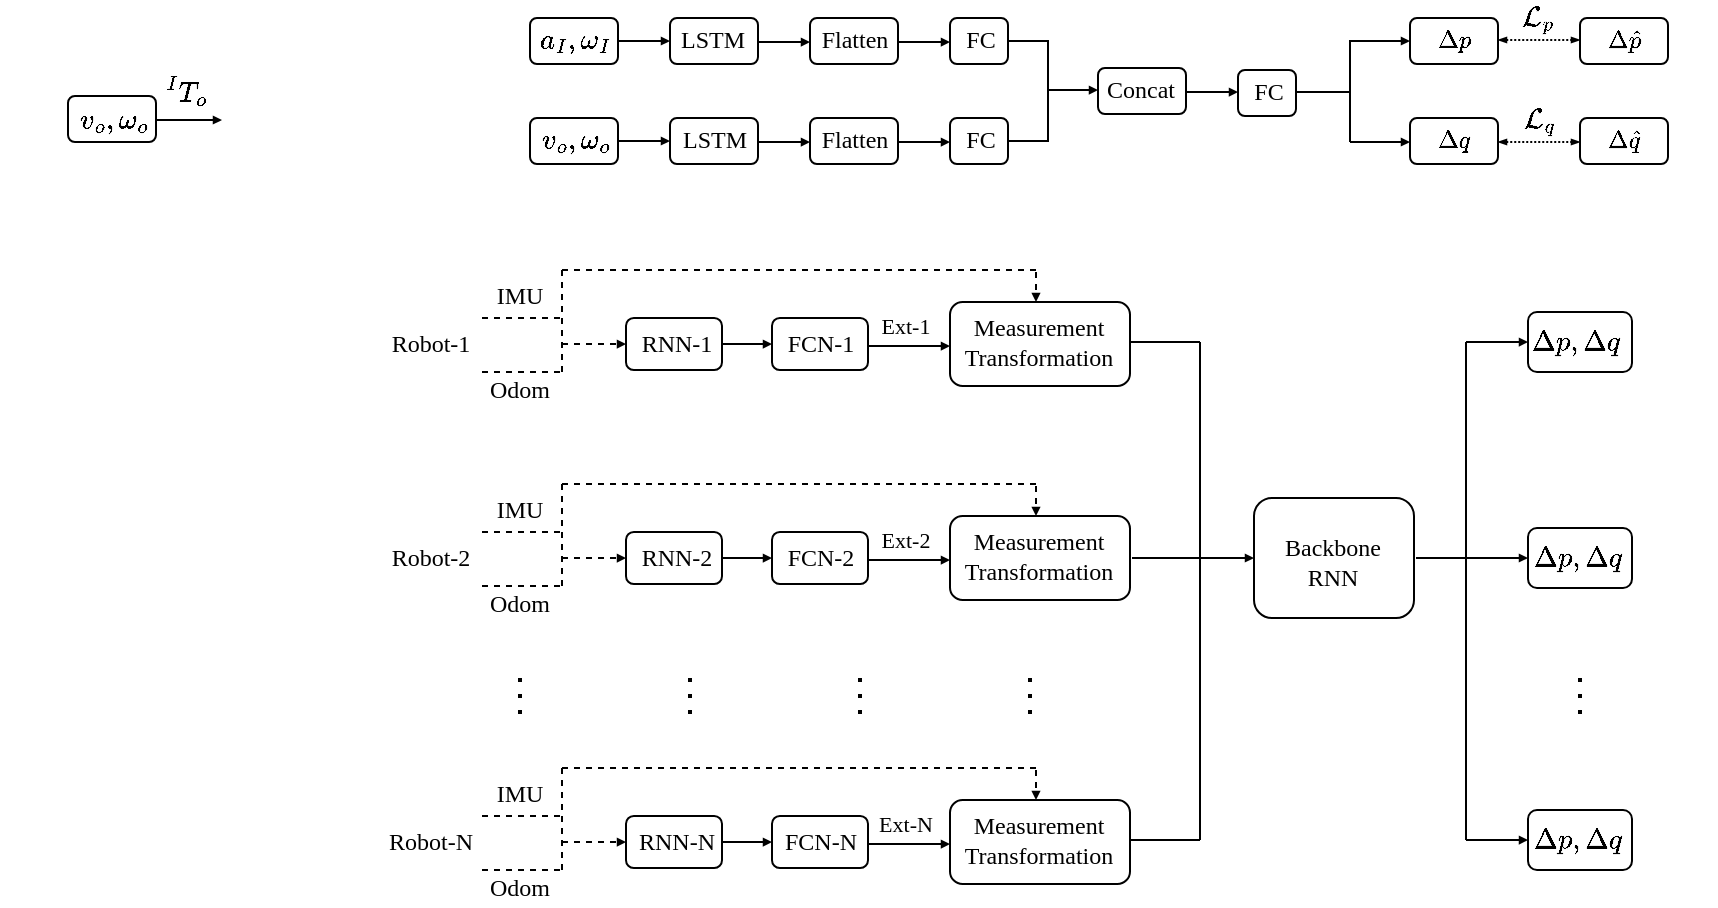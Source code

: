 <mxfile version="13.8.8" type="github">
  <diagram id="6-0Tq95llphK05oc3wfa" name="Page-1">
    <mxGraphModel dx="1626" dy="335" grid="0" gridSize="10" guides="0" tooltips="1" connect="1" arrows="1" fold="1" page="1" pageScale="1" pageWidth="827" pageHeight="1169" math="1" shadow="0">
      <root>
        <mxCell id="0" />
        <mxCell id="1" parent="0" />
        <mxCell id="8qQe7ymEaIGerjZVOJ6V-5" value="&lt;div style=&quot;text-align: left&quot;&gt;&lt;br&gt;&lt;/div&gt;" style="rounded=1;whiteSpace=wrap;html=1;strokeWidth=1;" parent="1" vertex="1">
          <mxGeometry x="110" y="148" width="44" height="23" as="geometry" />
        </mxCell>
        <mxCell id="8qQe7ymEaIGerjZVOJ6V-17" value="$$v_o,\omega_o$$" style="text;html=1;align=center;verticalAlign=middle;resizable=0;points=[];autosize=1;" parent="1" vertex="1">
          <mxGeometry x="76" y="150" width="113" height="18" as="geometry" />
        </mxCell>
        <mxCell id="8qQe7ymEaIGerjZVOJ6V-24" value="&lt;div style=&quot;text-align: left&quot;&gt;&lt;br&gt;&lt;/div&gt;" style="rounded=1;whiteSpace=wrap;html=1;strokeWidth=1;" parent="1" vertex="1">
          <mxGeometry x="110" y="98" width="44" height="23" as="geometry" />
        </mxCell>
        <mxCell id="8qQe7ymEaIGerjZVOJ6V-1" value="&lt;div style=&quot;text-align: left&quot;&gt;&lt;br&gt;&lt;/div&gt;" style="rounded=1;whiteSpace=wrap;html=1;strokeWidth=1;" parent="1" vertex="1">
          <mxGeometry x="-121" y="137" width="44" height="23" as="geometry" />
        </mxCell>
        <mxCell id="8qQe7ymEaIGerjZVOJ6V-9" style="edgeStyle=orthogonalEdgeStyle;orthogonalLoop=1;jettySize=auto;html=1;exitX=1;exitY=0.5;exitDx=0;exitDy=0;rounded=0;endArrow=block;endFill=1;strokeWidth=1;jumpSize=6;endSize=2;" parent="1" edge="1">
          <mxGeometry relative="1" as="geometry">
            <mxPoint x="154" y="159.5" as="sourcePoint" />
            <mxPoint x="180" y="159.52" as="targetPoint" />
            <Array as="points">
              <mxPoint x="174" y="160" />
              <mxPoint x="174" y="160" />
            </Array>
          </mxGeometry>
        </mxCell>
        <mxCell id="8qQe7ymEaIGerjZVOJ6V-6" value="&lt;div style=&quot;text-align: left&quot;&gt;&lt;br&gt;&lt;/div&gt;" style="rounded=1;whiteSpace=wrap;html=1;strokeWidth=1;" parent="1" vertex="1">
          <mxGeometry x="180" y="148" width="44" height="23" as="geometry" />
        </mxCell>
        <mxCell id="8qQe7ymEaIGerjZVOJ6V-7" value="&lt;div style=&quot;text-align: left&quot;&gt;&lt;br&gt;&lt;/div&gt;" style="rounded=1;whiteSpace=wrap;html=1;strokeWidth=1;" parent="1" vertex="1">
          <mxGeometry x="250" y="148" width="44" height="23" as="geometry" />
        </mxCell>
        <mxCell id="8qQe7ymEaIGerjZVOJ6V-8" value="&lt;div style=&quot;text-align: left&quot;&gt;&lt;br&gt;&lt;/div&gt;" style="rounded=1;whiteSpace=wrap;html=1;strokeWidth=1;" parent="1" vertex="1">
          <mxGeometry x="320" y="148" width="29" height="23" as="geometry" />
        </mxCell>
        <mxCell id="8qQe7ymEaIGerjZVOJ6V-13" style="edgeStyle=orthogonalEdgeStyle;orthogonalLoop=1;jettySize=auto;html=1;exitX=1;exitY=0.5;exitDx=0;exitDy=0;rounded=0;endArrow=block;endFill=1;strokeWidth=1;jumpSize=6;endSize=2;" parent="1" edge="1">
          <mxGeometry relative="1" as="geometry">
            <mxPoint x="224" y="160" as="sourcePoint" />
            <mxPoint x="250" y="160.024" as="targetPoint" />
            <Array as="points">
              <mxPoint x="244" y="160.5" />
              <mxPoint x="244" y="160.5" />
            </Array>
          </mxGeometry>
        </mxCell>
        <mxCell id="8qQe7ymEaIGerjZVOJ6V-14" style="edgeStyle=orthogonalEdgeStyle;orthogonalLoop=1;jettySize=auto;html=1;exitX=1;exitY=0.5;exitDx=0;exitDy=0;rounded=0;endArrow=block;endFill=1;strokeWidth=1;jumpSize=6;endSize=2;" parent="1" edge="1">
          <mxGeometry relative="1" as="geometry">
            <mxPoint x="294" y="160" as="sourcePoint" />
            <mxPoint x="320" y="160.024" as="targetPoint" />
            <Array as="points">
              <mxPoint x="314" y="160.5" />
              <mxPoint x="314" y="160.5" />
            </Array>
          </mxGeometry>
        </mxCell>
        <mxCell id="8qQe7ymEaIGerjZVOJ6V-15" value="$$a_I, \omega_I$$" style="text;html=1;align=center;verticalAlign=middle;resizable=0;points=[];autosize=1;" parent="1" vertex="1">
          <mxGeometry x="77" y="100" width="110" height="18" as="geometry" />
        </mxCell>
        <mxCell id="8qQe7ymEaIGerjZVOJ6V-20" value="&lt;font face=&quot;Times New Roman&quot;&gt;LSTM&lt;/font&gt;" style="text;html=1;align=center;verticalAlign=middle;resizable=0;points=[];autosize=1;" parent="1" vertex="1">
          <mxGeometry x="181" y="150" width="42" height="18" as="geometry" />
        </mxCell>
        <mxCell id="8qQe7ymEaIGerjZVOJ6V-21" value="&lt;font face=&quot;Times New Roman&quot;&gt;Flatten&lt;/font&gt;" style="text;html=1;align=center;verticalAlign=middle;resizable=0;points=[];autosize=1;" parent="1" vertex="1">
          <mxGeometry x="250" y="150" width="43" height="18" as="geometry" />
        </mxCell>
        <mxCell id="8qQe7ymEaIGerjZVOJ6V-22" value="&lt;font face=&quot;Times New Roman&quot;&gt;FC&lt;/font&gt;" style="text;html=1;align=center;verticalAlign=middle;resizable=0;points=[];autosize=1;" parent="1" vertex="1">
          <mxGeometry x="322" y="150" width="25" height="18" as="geometry" />
        </mxCell>
        <mxCell id="8qQe7ymEaIGerjZVOJ6V-23" style="edgeStyle=orthogonalEdgeStyle;orthogonalLoop=1;jettySize=auto;html=1;exitX=1;exitY=0.5;exitDx=0;exitDy=0;rounded=0;endArrow=block;endFill=1;strokeWidth=1;jumpSize=6;endSize=2;" parent="1" edge="1">
          <mxGeometry relative="1" as="geometry">
            <mxPoint x="154" y="109.5" as="sourcePoint" />
            <mxPoint x="180" y="109.52" as="targetPoint" />
            <Array as="points">
              <mxPoint x="174" y="110" />
              <mxPoint x="174" y="110" />
            </Array>
          </mxGeometry>
        </mxCell>
        <mxCell id="8qQe7ymEaIGerjZVOJ6V-25" value="&lt;div style=&quot;text-align: left&quot;&gt;&lt;br&gt;&lt;/div&gt;" style="rounded=1;whiteSpace=wrap;html=1;strokeWidth=1;" parent="1" vertex="1">
          <mxGeometry x="180" y="98" width="44" height="23" as="geometry" />
        </mxCell>
        <mxCell id="8qQe7ymEaIGerjZVOJ6V-26" value="&lt;div style=&quot;text-align: left&quot;&gt;&lt;br&gt;&lt;/div&gt;" style="rounded=1;whiteSpace=wrap;html=1;strokeWidth=1;" parent="1" vertex="1">
          <mxGeometry x="250" y="98" width="44" height="23" as="geometry" />
        </mxCell>
        <mxCell id="8qQe7ymEaIGerjZVOJ6V-41" style="edgeStyle=orthogonalEdgeStyle;rounded=0;jumpSize=6;orthogonalLoop=1;jettySize=auto;html=1;exitX=1;exitY=0.5;exitDx=0;exitDy=0;entryX=1;entryY=0.5;entryDx=0;entryDy=0;endArrow=none;endFill=0;strokeWidth=1;" parent="1" source="8qQe7ymEaIGerjZVOJ6V-27" target="8qQe7ymEaIGerjZVOJ6V-8" edge="1">
          <mxGeometry relative="1" as="geometry" />
        </mxCell>
        <mxCell id="8qQe7ymEaIGerjZVOJ6V-27" value="&lt;div style=&quot;text-align: left&quot;&gt;&lt;br&gt;&lt;/div&gt;" style="rounded=1;whiteSpace=wrap;html=1;strokeWidth=1;" parent="1" vertex="1">
          <mxGeometry x="320" y="98" width="29" height="23" as="geometry" />
        </mxCell>
        <mxCell id="8qQe7ymEaIGerjZVOJ6V-28" style="edgeStyle=orthogonalEdgeStyle;orthogonalLoop=1;jettySize=auto;html=1;exitX=1;exitY=0.5;exitDx=0;exitDy=0;rounded=0;endArrow=block;endFill=1;strokeWidth=1;jumpSize=6;endSize=2;" parent="1" edge="1">
          <mxGeometry relative="1" as="geometry">
            <mxPoint x="224" y="110" as="sourcePoint" />
            <mxPoint x="250" y="110.024" as="targetPoint" />
            <Array as="points">
              <mxPoint x="244" y="110.5" />
              <mxPoint x="244" y="110.5" />
            </Array>
          </mxGeometry>
        </mxCell>
        <mxCell id="8qQe7ymEaIGerjZVOJ6V-29" style="edgeStyle=orthogonalEdgeStyle;orthogonalLoop=1;jettySize=auto;html=1;exitX=1;exitY=0.5;exitDx=0;exitDy=0;rounded=0;endArrow=block;endFill=1;strokeWidth=1;jumpSize=6;endSize=2;" parent="1" edge="1">
          <mxGeometry relative="1" as="geometry">
            <mxPoint x="294" y="110" as="sourcePoint" />
            <mxPoint x="320" y="110.024" as="targetPoint" />
            <Array as="points">
              <mxPoint x="314" y="110.5" />
              <mxPoint x="314" y="110.5" />
            </Array>
          </mxGeometry>
        </mxCell>
        <mxCell id="8qQe7ymEaIGerjZVOJ6V-30" value="&lt;font style=&quot;font-size: 12px&quot; face=&quot;Times New Roman&quot;&gt;LSTM&lt;/font&gt;" style="text;html=1;align=center;verticalAlign=middle;resizable=0;points=[];autosize=1;" parent="1" vertex="1">
          <mxGeometry x="180" y="100" width="42" height="18" as="geometry" />
        </mxCell>
        <mxCell id="8qQe7ymEaIGerjZVOJ6V-31" value="&lt;font face=&quot;Times New Roman&quot;&gt;Flatten&lt;/font&gt;" style="text;html=1;align=center;verticalAlign=middle;resizable=0;points=[];autosize=1;" parent="1" vertex="1">
          <mxGeometry x="250" y="100" width="43" height="18" as="geometry" />
        </mxCell>
        <mxCell id="8qQe7ymEaIGerjZVOJ6V-32" value="&lt;font face=&quot;Times New Roman&quot;&gt;FC&lt;/font&gt;" style="text;html=1;align=center;verticalAlign=middle;resizable=0;points=[];autosize=1;" parent="1" vertex="1">
          <mxGeometry x="322" y="100" width="25" height="18" as="geometry" />
        </mxCell>
        <mxCell id="8qQe7ymEaIGerjZVOJ6V-33" value="$$v_o,\omega_o$$" style="text;html=1;align=center;verticalAlign=middle;resizable=0;points=[];autosize=1;" parent="1" vertex="1">
          <mxGeometry x="-155" y="140" width="113" height="18" as="geometry" />
        </mxCell>
        <mxCell id="8qQe7ymEaIGerjZVOJ6V-34" value="$$^IT_o$$" style="text;html=1;align=center;verticalAlign=middle;resizable=0;points=[];autosize=1;" parent="1" vertex="1">
          <mxGeometry x="-95" y="126" width="66" height="18" as="geometry" />
        </mxCell>
        <mxCell id="8qQe7ymEaIGerjZVOJ6V-35" style="edgeStyle=orthogonalEdgeStyle;orthogonalLoop=1;jettySize=auto;html=1;rounded=0;endArrow=block;endFill=1;strokeWidth=1;jumpSize=6;endSize=2;" parent="1" edge="1">
          <mxGeometry relative="1" as="geometry">
            <mxPoint x="-77" y="149" as="sourcePoint" />
            <mxPoint x="-44" y="149.02" as="targetPoint" />
            <Array as="points">
              <mxPoint x="-50" y="149.5" />
              <mxPoint x="-50" y="149.5" />
            </Array>
          </mxGeometry>
        </mxCell>
        <mxCell id="8qQe7ymEaIGerjZVOJ6V-42" style="edgeStyle=orthogonalEdgeStyle;orthogonalLoop=1;jettySize=auto;html=1;exitX=1;exitY=0.5;exitDx=0;exitDy=0;rounded=0;endArrow=block;endFill=1;strokeWidth=1;jumpSize=6;endSize=2;" parent="1" edge="1">
          <mxGeometry relative="1" as="geometry">
            <mxPoint x="369" y="134" as="sourcePoint" />
            <mxPoint x="394" y="134.024" as="targetPoint" />
            <Array as="points">
              <mxPoint x="388" y="134.5" />
              <mxPoint x="388" y="134.5" />
            </Array>
          </mxGeometry>
        </mxCell>
        <mxCell id="8qQe7ymEaIGerjZVOJ6V-44" value="&lt;div style=&quot;text-align: left&quot;&gt;&lt;br&gt;&lt;/div&gt;" style="rounded=1;whiteSpace=wrap;html=1;strokeWidth=1;" parent="1" vertex="1">
          <mxGeometry x="394" y="123" width="44" height="23" as="geometry" />
        </mxCell>
        <mxCell id="8qQe7ymEaIGerjZVOJ6V-45" value="&lt;font face=&quot;Times New Roman&quot;&gt;Concat&lt;/font&gt;" style="text;html=1;align=center;verticalAlign=middle;resizable=0;points=[];autosize=1;" parent="1" vertex="1">
          <mxGeometry x="393" y="125" width="44" height="18" as="geometry" />
        </mxCell>
        <mxCell id="8qQe7ymEaIGerjZVOJ6V-46" value="&lt;div style=&quot;text-align: left&quot;&gt;&lt;br&gt;&lt;/div&gt;" style="rounded=1;whiteSpace=wrap;html=1;strokeWidth=1;" parent="1" vertex="1">
          <mxGeometry x="464" y="124" width="29" height="23" as="geometry" />
        </mxCell>
        <mxCell id="8qQe7ymEaIGerjZVOJ6V-47" style="edgeStyle=orthogonalEdgeStyle;orthogonalLoop=1;jettySize=auto;html=1;exitX=1;exitY=0.5;exitDx=0;exitDy=0;rounded=0;endArrow=block;endFill=1;strokeWidth=1;jumpSize=6;endSize=2;" parent="1" edge="1">
          <mxGeometry relative="1" as="geometry">
            <mxPoint x="438.0" y="135.0" as="sourcePoint" />
            <mxPoint x="464" y="135.024" as="targetPoint" />
            <Array as="points">
              <mxPoint x="458" y="135.5" />
              <mxPoint x="458" y="135.5" />
            </Array>
          </mxGeometry>
        </mxCell>
        <mxCell id="8qQe7ymEaIGerjZVOJ6V-67" style="edgeStyle=orthogonalEdgeStyle;rounded=0;jumpSize=6;orthogonalLoop=1;jettySize=auto;html=1;entryX=0;entryY=0.5;entryDx=0;entryDy=0;startArrow=none;startFill=0;startSize=6;sourcePerimeterSpacing=2;endArrow=block;endFill=1;endSize=2;targetPerimeterSpacing=0;strokeWidth=1;" parent="1" source="8qQe7ymEaIGerjZVOJ6V-48" target="8qQe7ymEaIGerjZVOJ6V-49" edge="1">
          <mxGeometry relative="1" as="geometry">
            <Array as="points">
              <mxPoint x="520" y="135" />
              <mxPoint x="520" y="110" />
            </Array>
          </mxGeometry>
        </mxCell>
        <mxCell id="8qQe7ymEaIGerjZVOJ6V-48" value="&lt;font face=&quot;Times New Roman&quot;&gt;FC&lt;/font&gt;" style="text;html=1;align=center;verticalAlign=middle;resizable=0;points=[];autosize=1;" parent="1" vertex="1">
          <mxGeometry x="466" y="126" width="25" height="18" as="geometry" />
        </mxCell>
        <mxCell id="8qQe7ymEaIGerjZVOJ6V-49" value="&lt;div style=&quot;text-align: left&quot;&gt;&lt;br&gt;&lt;/div&gt;" style="rounded=1;whiteSpace=wrap;html=1;strokeWidth=1;" parent="1" vertex="1">
          <mxGeometry x="550" y="98" width="44" height="23" as="geometry" />
        </mxCell>
        <mxCell id="8qQe7ymEaIGerjZVOJ6V-50" value="&lt;font face=&quot;Times New Roman&quot;&gt;$$\Delta p$$&lt;/font&gt;" style="text;html=1;align=center;verticalAlign=middle;resizable=0;points=[];autosize=1;" parent="1" vertex="1">
          <mxGeometry x="536" y="100" width="72" height="18" as="geometry" />
        </mxCell>
        <mxCell id="8qQe7ymEaIGerjZVOJ6V-51" value="&lt;div style=&quot;text-align: left&quot;&gt;&lt;br&gt;&lt;/div&gt;" style="rounded=1;whiteSpace=wrap;html=1;strokeWidth=1;" parent="1" vertex="1">
          <mxGeometry x="550" y="148" width="44" height="23" as="geometry" />
        </mxCell>
        <mxCell id="8qQe7ymEaIGerjZVOJ6V-52" value="&lt;font face=&quot;Times New Roman&quot;&gt;$$\Delta q$$&lt;/font&gt;" style="text;html=1;align=center;verticalAlign=middle;resizable=0;points=[];autosize=1;" parent="1" vertex="1">
          <mxGeometry x="536" y="150" width="72" height="18" as="geometry" />
        </mxCell>
        <mxCell id="8qQe7ymEaIGerjZVOJ6V-53" value="&lt;div style=&quot;text-align: left&quot;&gt;&lt;br&gt;&lt;/div&gt;" style="rounded=1;whiteSpace=wrap;html=1;strokeWidth=1;" parent="1" vertex="1">
          <mxGeometry x="635" y="98" width="44" height="23" as="geometry" />
        </mxCell>
        <mxCell id="8qQe7ymEaIGerjZVOJ6V-54" value="&lt;font face=&quot;Times New Roman&quot;&gt;$$\Delta \hat p$$&lt;/font&gt;" style="text;html=1;align=center;verticalAlign=middle;resizable=0;points=[];autosize=1;" parent="1" vertex="1">
          <mxGeometry x="610" y="100" width="93" height="18" as="geometry" />
        </mxCell>
        <mxCell id="8qQe7ymEaIGerjZVOJ6V-55" value="&lt;div style=&quot;text-align: left&quot;&gt;&lt;br&gt;&lt;/div&gt;" style="rounded=1;whiteSpace=wrap;html=1;strokeWidth=1;" parent="1" vertex="1">
          <mxGeometry x="635" y="148" width="44" height="23" as="geometry" />
        </mxCell>
        <mxCell id="8qQe7ymEaIGerjZVOJ6V-56" value="&lt;font face=&quot;Times New Roman&quot;&gt;$$\Delta \hat q$$&lt;/font&gt;" style="text;html=1;align=center;verticalAlign=middle;resizable=0;points=[];autosize=1;" parent="1" vertex="1">
          <mxGeometry x="610" y="150" width="93" height="18" as="geometry" />
        </mxCell>
        <mxCell id="8qQe7ymEaIGerjZVOJ6V-61" value="" style="endArrow=blockThin;html=1;dashed=1;strokeWidth=1;endFill=1;endSize=2;dashPattern=1 1;startArrow=blockThin;startFill=1;targetPerimeterSpacing=2;sourcePerimeterSpacing=6;startSize=2;" parent="1" edge="1">
          <mxGeometry width="50" height="50" relative="1" as="geometry">
            <mxPoint x="594" y="109" as="sourcePoint" />
            <mxPoint x="635" y="109" as="targetPoint" />
          </mxGeometry>
        </mxCell>
        <mxCell id="8qQe7ymEaIGerjZVOJ6V-63" value="" style="endArrow=blockThin;html=1;dashed=1;strokeWidth=1;endFill=1;endSize=2;dashPattern=1 1;startArrow=blockThin;startFill=1;targetPerimeterSpacing=2;sourcePerimeterSpacing=6;startSize=2;" parent="1" edge="1">
          <mxGeometry width="50" height="50" relative="1" as="geometry">
            <mxPoint x="594" y="160" as="sourcePoint" />
            <mxPoint x="635.0" y="160" as="targetPoint" />
          </mxGeometry>
        </mxCell>
        <mxCell id="8qQe7ymEaIGerjZVOJ6V-64" value="$$\mathcal{L}_{p}$$" style="text;html=1;align=center;verticalAlign=middle;resizable=0;points=[];autosize=1;" parent="1" vertex="1">
          <mxGeometry x="555" y="89" width="118" height="18" as="geometry" />
        </mxCell>
        <mxCell id="8qQe7ymEaIGerjZVOJ6V-65" value="$$\mathcal{L}_{q}$$" style="text;html=1;align=center;verticalAlign=middle;resizable=0;points=[];autosize=1;" parent="1" vertex="1">
          <mxGeometry x="555" y="140" width="118" height="18" as="geometry" />
        </mxCell>
        <mxCell id="8qQe7ymEaIGerjZVOJ6V-74" value="" style="endArrow=none;html=1;strokeWidth=1;endFill=0;startArrow=block;startFill=1;startSize=2;" parent="1" edge="1">
          <mxGeometry width="50" height="50" relative="1" as="geometry">
            <mxPoint x="550" y="160" as="sourcePoint" />
            <mxPoint x="520" y="160" as="targetPoint" />
          </mxGeometry>
        </mxCell>
        <mxCell id="8qQe7ymEaIGerjZVOJ6V-75" value="" style="endArrow=none;html=1;strokeWidth=1;" parent="1" edge="1">
          <mxGeometry width="50" height="50" relative="1" as="geometry">
            <mxPoint x="520" y="160" as="sourcePoint" />
            <mxPoint x="520" y="135" as="targetPoint" />
          </mxGeometry>
        </mxCell>
        <mxCell id="8qQe7ymEaIGerjZVOJ6V-88" value="&lt;div style=&quot;text-align: left&quot;&gt;&lt;br&gt;&lt;/div&gt;" style="rounded=1;whiteSpace=wrap;html=1;strokeWidth=1;" parent="1" vertex="1">
          <mxGeometry x="158" y="248" width="48" height="26" as="geometry" />
        </mxCell>
        <mxCell id="8qQe7ymEaIGerjZVOJ6V-89" value="&lt;div style=&quot;text-align: left&quot;&gt;&lt;br&gt;&lt;/div&gt;" style="rounded=1;whiteSpace=wrap;html=1;strokeWidth=1;" parent="1" vertex="1">
          <mxGeometry x="231" y="248" width="48" height="26" as="geometry" />
        </mxCell>
        <mxCell id="8qQe7ymEaIGerjZVOJ6V-92" value="&lt;font&gt;RNN-1&lt;/font&gt;" style="text;html=1;align=center;verticalAlign=middle;resizable=0;points=[];autosize=1;fontFamily=Times New Roman;" parent="1" vertex="1">
          <mxGeometry x="160" y="252" width="45" height="18" as="geometry" />
        </mxCell>
        <mxCell id="8qQe7ymEaIGerjZVOJ6V-93" value="&lt;font face=&quot;Times New Roman&quot;&gt;FCN-1&lt;/font&gt;" style="text;html=1;align=center;verticalAlign=middle;resizable=0;points=[];autosize=1;" parent="1" vertex="1">
          <mxGeometry x="233" y="252" width="43" height="18" as="geometry" />
        </mxCell>
        <mxCell id="8qQe7ymEaIGerjZVOJ6V-94" value="&lt;div style=&quot;text-align: left&quot;&gt;&lt;br&gt;&lt;/div&gt;" style="rounded=1;whiteSpace=wrap;html=1;strokeWidth=1;" parent="1" vertex="1">
          <mxGeometry x="320" y="240" width="90" height="42" as="geometry" />
        </mxCell>
        <mxCell id="8qQe7ymEaIGerjZVOJ6V-95" value="&lt;font face=&quot;Times New Roman&quot;&gt;Measurement&lt;br&gt;Transformation&lt;br&gt;&lt;/font&gt;" style="text;html=1;align=center;verticalAlign=middle;resizable=0;points=[];autosize=1;" parent="1" vertex="1">
          <mxGeometry x="322" y="244" width="84" height="32" as="geometry" />
        </mxCell>
        <mxCell id="8qQe7ymEaIGerjZVOJ6V-102" style="edgeStyle=orthogonalEdgeStyle;orthogonalLoop=1;jettySize=auto;html=1;exitX=1;exitY=0.5;exitDx=0;exitDy=0;rounded=0;endArrow=block;endFill=1;strokeWidth=1;jumpSize=6;endSize=2;" parent="1" edge="1">
          <mxGeometry relative="1" as="geometry">
            <mxPoint x="279" y="262" as="sourcePoint" />
            <mxPoint x="320" y="262.024" as="targetPoint" />
            <Array as="points">
              <mxPoint x="299" y="262.5" />
              <mxPoint x="299" y="262.5" />
            </Array>
          </mxGeometry>
        </mxCell>
        <mxCell id="8qQe7ymEaIGerjZVOJ6V-103" style="edgeStyle=orthogonalEdgeStyle;orthogonalLoop=1;jettySize=auto;html=1;exitX=1;exitY=0.5;exitDx=0;exitDy=0;rounded=0;endArrow=block;endFill=1;strokeWidth=1;jumpSize=6;endSize=2;" parent="1" edge="1">
          <mxGeometry relative="1" as="geometry">
            <mxPoint x="206.0" y="261" as="sourcePoint" />
            <mxPoint x="231" y="261.02" as="targetPoint" />
            <Array as="points">
              <mxPoint x="226" y="261.5" />
              <mxPoint x="226" y="261.5" />
            </Array>
          </mxGeometry>
        </mxCell>
        <mxCell id="8qQe7ymEaIGerjZVOJ6V-105" value="Ext-1" style="text;html=1;strokeColor=none;fillColor=none;align=center;verticalAlign=middle;whiteSpace=wrap;rounded=0;fontFamily=Times New Roman;fontSize=11;" parent="1" vertex="1">
          <mxGeometry x="278" y="242" width="40" height="20" as="geometry" />
        </mxCell>
        <mxCell id="8qQe7ymEaIGerjZVOJ6V-124" value="" style="endArrow=none;dashed=1;html=1;strokeWidth=1;fontFamily=Times New Roman;fontSize=11;" parent="1" edge="1">
          <mxGeometry width="50" height="50" relative="1" as="geometry">
            <mxPoint x="86" y="248" as="sourcePoint" />
            <mxPoint x="128" y="248" as="targetPoint" />
          </mxGeometry>
        </mxCell>
        <mxCell id="8qQe7ymEaIGerjZVOJ6V-125" value="" style="endArrow=none;dashed=1;html=1;strokeWidth=1;fontFamily=Times New Roman;fontSize=11;" parent="1" edge="1">
          <mxGeometry width="50" height="50" relative="1" as="geometry">
            <mxPoint x="86" y="275" as="sourcePoint" />
            <mxPoint x="128" y="275" as="targetPoint" />
          </mxGeometry>
        </mxCell>
        <mxCell id="8qQe7ymEaIGerjZVOJ6V-126" value="" style="endArrow=none;dashed=1;html=1;strokeColor=#000000;strokeWidth=1;fontFamily=Times New Roman;fontSize=11;" parent="1" edge="1">
          <mxGeometry width="50" height="50" relative="1" as="geometry">
            <mxPoint x="126" y="275" as="sourcePoint" />
            <mxPoint x="126" y="224" as="targetPoint" />
          </mxGeometry>
        </mxCell>
        <mxCell id="8qQe7ymEaIGerjZVOJ6V-127" style="edgeStyle=orthogonalEdgeStyle;orthogonalLoop=1;jettySize=auto;html=1;rounded=0;endArrow=block;endFill=1;strokeWidth=1;jumpSize=6;endSize=2;dashed=1;" parent="1" edge="1">
          <mxGeometry relative="1" as="geometry">
            <mxPoint x="126" y="261" as="sourcePoint" />
            <mxPoint x="158" y="261.02" as="targetPoint" />
            <Array as="points">
              <mxPoint x="149" y="261.5" />
              <mxPoint x="149" y="261.5" />
            </Array>
          </mxGeometry>
        </mxCell>
        <mxCell id="8qQe7ymEaIGerjZVOJ6V-131" value="" style="endArrow=none;dashed=1;html=1;strokeWidth=1;fontFamily=Times New Roman;fontSize=11;" parent="1" edge="1">
          <mxGeometry width="50" height="50" relative="1" as="geometry">
            <mxPoint x="126" y="224" as="sourcePoint" />
            <mxPoint x="363" y="224" as="targetPoint" />
          </mxGeometry>
        </mxCell>
        <mxCell id="8qQe7ymEaIGerjZVOJ6V-133" value="" style="endArrow=block;html=1;dashed=1;strokeColor=#000000;strokeWidth=1;fontFamily=Times New Roman;fontSize=11;endFill=1;endSize=2;" parent="1" edge="1">
          <mxGeometry width="50" height="50" relative="1" as="geometry">
            <mxPoint x="363" y="225" as="sourcePoint" />
            <mxPoint x="363" y="240" as="targetPoint" />
          </mxGeometry>
        </mxCell>
        <mxCell id="8qQe7ymEaIGerjZVOJ6V-136" value="&lt;font style=&quot;font-size: 12px&quot;&gt;Robot-1&lt;/font&gt;" style="text;html=1;strokeColor=none;fillColor=none;align=center;verticalAlign=middle;whiteSpace=wrap;rounded=0;fontFamily=Times New Roman;fontSize=11;" parent="1" vertex="1">
          <mxGeometry x="35" y="251" width="51" height="20" as="geometry" />
        </mxCell>
        <mxCell id="8qQe7ymEaIGerjZVOJ6V-137" value="&lt;font style=&quot;font-size: 12px&quot;&gt;IMU&lt;/font&gt;" style="text;html=1;strokeColor=none;fillColor=none;align=center;verticalAlign=middle;whiteSpace=wrap;rounded=0;fontFamily=Times New Roman;fontSize=11;" parent="1" vertex="1">
          <mxGeometry x="83" y="228" width="44" height="18" as="geometry" />
        </mxCell>
        <mxCell id="8qQe7ymEaIGerjZVOJ6V-138" value="&lt;font style=&quot;font-size: 12px&quot;&gt;Odom&lt;/font&gt;" style="text;html=1;strokeColor=none;fillColor=none;align=center;verticalAlign=middle;whiteSpace=wrap;rounded=0;fontFamily=Times New Roman;fontSize=11;" parent="1" vertex="1">
          <mxGeometry x="83" y="275" width="44" height="18" as="geometry" />
        </mxCell>
        <mxCell id="8qQe7ymEaIGerjZVOJ6V-157" value="&lt;div style=&quot;text-align: left&quot;&gt;&lt;br&gt;&lt;/div&gt;" style="rounded=1;whiteSpace=wrap;html=1;strokeWidth=1;" parent="1" vertex="1">
          <mxGeometry x="158" y="355" width="48" height="26" as="geometry" />
        </mxCell>
        <mxCell id="8qQe7ymEaIGerjZVOJ6V-158" value="&lt;div style=&quot;text-align: left&quot;&gt;&lt;br&gt;&lt;/div&gt;" style="rounded=1;whiteSpace=wrap;html=1;strokeWidth=1;" parent="1" vertex="1">
          <mxGeometry x="231" y="355" width="48" height="26" as="geometry" />
        </mxCell>
        <mxCell id="8qQe7ymEaIGerjZVOJ6V-159" value="&lt;font&gt;RNN-2&lt;/font&gt;" style="text;html=1;align=center;verticalAlign=middle;resizable=0;points=[];autosize=1;fontFamily=Times New Roman;" parent="1" vertex="1">
          <mxGeometry x="160" y="359" width="45" height="18" as="geometry" />
        </mxCell>
        <mxCell id="8qQe7ymEaIGerjZVOJ6V-160" value="&lt;font face=&quot;Times New Roman&quot;&gt;FCN-2&lt;/font&gt;" style="text;html=1;align=center;verticalAlign=middle;resizable=0;points=[];autosize=1;" parent="1" vertex="1">
          <mxGeometry x="233" y="359" width="43" height="18" as="geometry" />
        </mxCell>
        <mxCell id="8qQe7ymEaIGerjZVOJ6V-199" style="edgeStyle=orthogonalEdgeStyle;rounded=0;jumpSize=6;orthogonalLoop=1;jettySize=auto;html=1;startArrow=none;startFill=0;startSize=2;sourcePerimeterSpacing=1;endArrow=block;endFill=1;endSize=2;targetPerimeterSpacing=0;strokeColor=#000000;strokeWidth=1;fontFamily=Times New Roman;fontSize=11;" parent="1" source="8qQe7ymEaIGerjZVOJ6V-161" target="8qQe7ymEaIGerjZVOJ6V-198" edge="1">
          <mxGeometry relative="1" as="geometry" />
        </mxCell>
        <mxCell id="8qQe7ymEaIGerjZVOJ6V-161" value="&lt;div style=&quot;text-align: left&quot;&gt;&lt;br&gt;&lt;/div&gt;" style="rounded=1;whiteSpace=wrap;html=1;strokeWidth=1;" parent="1" vertex="1">
          <mxGeometry x="320" y="347" width="90" height="42" as="geometry" />
        </mxCell>
        <mxCell id="8qQe7ymEaIGerjZVOJ6V-162" value="&lt;font face=&quot;Times New Roman&quot;&gt;Measurement&lt;br&gt;Transformation&lt;br&gt;&lt;/font&gt;" style="text;html=1;align=center;verticalAlign=middle;resizable=0;points=[];autosize=1;" parent="1" vertex="1">
          <mxGeometry x="322" y="351" width="84" height="32" as="geometry" />
        </mxCell>
        <mxCell id="8qQe7ymEaIGerjZVOJ6V-163" style="edgeStyle=orthogonalEdgeStyle;orthogonalLoop=1;jettySize=auto;html=1;exitX=1;exitY=0.5;exitDx=0;exitDy=0;rounded=0;endArrow=block;endFill=1;strokeWidth=1;jumpSize=6;endSize=2;" parent="1" edge="1">
          <mxGeometry relative="1" as="geometry">
            <mxPoint x="279.0" y="369" as="sourcePoint" />
            <mxPoint x="320" y="369.024" as="targetPoint" />
            <Array as="points">
              <mxPoint x="299" y="369.5" />
              <mxPoint x="299" y="369.5" />
            </Array>
          </mxGeometry>
        </mxCell>
        <mxCell id="8qQe7ymEaIGerjZVOJ6V-164" style="edgeStyle=orthogonalEdgeStyle;orthogonalLoop=1;jettySize=auto;html=1;exitX=1;exitY=0.5;exitDx=0;exitDy=0;rounded=0;endArrow=block;endFill=1;strokeWidth=1;jumpSize=6;endSize=2;" parent="1" edge="1">
          <mxGeometry relative="1" as="geometry">
            <mxPoint x="206" y="368" as="sourcePoint" />
            <mxPoint x="231" y="368.02" as="targetPoint" />
            <Array as="points">
              <mxPoint x="226" y="368.5" />
              <mxPoint x="226" y="368.5" />
            </Array>
          </mxGeometry>
        </mxCell>
        <mxCell id="8qQe7ymEaIGerjZVOJ6V-165" value="Ext-2" style="text;html=1;strokeColor=none;fillColor=none;align=center;verticalAlign=middle;whiteSpace=wrap;rounded=0;fontFamily=Times New Roman;fontSize=11;" parent="1" vertex="1">
          <mxGeometry x="278" y="349" width="40" height="20" as="geometry" />
        </mxCell>
        <mxCell id="8qQe7ymEaIGerjZVOJ6V-166" value="" style="endArrow=none;dashed=1;html=1;strokeWidth=1;fontFamily=Times New Roman;fontSize=11;" parent="1" edge="1">
          <mxGeometry width="50" height="50" relative="1" as="geometry">
            <mxPoint x="86" y="355" as="sourcePoint" />
            <mxPoint x="128" y="355" as="targetPoint" />
          </mxGeometry>
        </mxCell>
        <mxCell id="8qQe7ymEaIGerjZVOJ6V-167" value="" style="endArrow=none;dashed=1;html=1;strokeWidth=1;fontFamily=Times New Roman;fontSize=11;" parent="1" edge="1">
          <mxGeometry width="50" height="50" relative="1" as="geometry">
            <mxPoint x="86" y="382" as="sourcePoint" />
            <mxPoint x="128" y="382" as="targetPoint" />
          </mxGeometry>
        </mxCell>
        <mxCell id="8qQe7ymEaIGerjZVOJ6V-168" value="" style="endArrow=none;dashed=1;html=1;strokeColor=#000000;strokeWidth=1;fontFamily=Times New Roman;fontSize=11;" parent="1" edge="1">
          <mxGeometry width="50" height="50" relative="1" as="geometry">
            <mxPoint x="126" y="382" as="sourcePoint" />
            <mxPoint x="126" y="331" as="targetPoint" />
          </mxGeometry>
        </mxCell>
        <mxCell id="8qQe7ymEaIGerjZVOJ6V-169" style="edgeStyle=orthogonalEdgeStyle;orthogonalLoop=1;jettySize=auto;html=1;rounded=0;endArrow=block;endFill=1;strokeWidth=1;jumpSize=6;endSize=2;dashed=1;" parent="1" edge="1">
          <mxGeometry relative="1" as="geometry">
            <mxPoint x="126" y="368" as="sourcePoint" />
            <mxPoint x="158" y="368.02" as="targetPoint" />
            <Array as="points">
              <mxPoint x="149" y="368.5" />
              <mxPoint x="149" y="368.5" />
            </Array>
          </mxGeometry>
        </mxCell>
        <mxCell id="8qQe7ymEaIGerjZVOJ6V-170" value="" style="endArrow=none;dashed=1;html=1;strokeWidth=1;fontFamily=Times New Roman;fontSize=11;" parent="1" edge="1">
          <mxGeometry width="50" height="50" relative="1" as="geometry">
            <mxPoint x="126" y="331" as="sourcePoint" />
            <mxPoint x="363" y="331" as="targetPoint" />
          </mxGeometry>
        </mxCell>
        <mxCell id="8qQe7ymEaIGerjZVOJ6V-171" value="" style="endArrow=block;html=1;dashed=1;strokeColor=#000000;strokeWidth=1;fontFamily=Times New Roman;fontSize=11;endFill=1;endSize=2;" parent="1" edge="1">
          <mxGeometry width="50" height="50" relative="1" as="geometry">
            <mxPoint x="363" y="332" as="sourcePoint" />
            <mxPoint x="363" y="347" as="targetPoint" />
          </mxGeometry>
        </mxCell>
        <mxCell id="8qQe7ymEaIGerjZVOJ6V-172" value="&lt;font style=&quot;font-size: 12px&quot;&gt;Robot-2&lt;/font&gt;" style="text;html=1;strokeColor=none;fillColor=none;align=center;verticalAlign=middle;whiteSpace=wrap;rounded=0;fontFamily=Times New Roman;fontSize=11;" parent="1" vertex="1">
          <mxGeometry x="35" y="358" width="51" height="20" as="geometry" />
        </mxCell>
        <mxCell id="8qQe7ymEaIGerjZVOJ6V-173" value="&lt;font style=&quot;font-size: 12px&quot;&gt;IMU&lt;/font&gt;" style="text;html=1;strokeColor=none;fillColor=none;align=center;verticalAlign=middle;whiteSpace=wrap;rounded=0;fontFamily=Times New Roman;fontSize=11;" parent="1" vertex="1">
          <mxGeometry x="83" y="335" width="44" height="18" as="geometry" />
        </mxCell>
        <mxCell id="8qQe7ymEaIGerjZVOJ6V-174" value="&lt;font style=&quot;font-size: 12px&quot;&gt;Odom&lt;/font&gt;" style="text;html=1;strokeColor=none;fillColor=none;align=center;verticalAlign=middle;whiteSpace=wrap;rounded=0;fontFamily=Times New Roman;fontSize=11;" parent="1" vertex="1">
          <mxGeometry x="83" y="382" width="44" height="18" as="geometry" />
        </mxCell>
        <mxCell id="8qQe7ymEaIGerjZVOJ6V-175" value="&lt;div style=&quot;text-align: left&quot;&gt;&lt;br&gt;&lt;/div&gt;" style="rounded=1;whiteSpace=wrap;html=1;strokeWidth=1;" parent="1" vertex="1">
          <mxGeometry x="158" y="497" width="48" height="26" as="geometry" />
        </mxCell>
        <mxCell id="8qQe7ymEaIGerjZVOJ6V-176" value="&lt;div style=&quot;text-align: left&quot;&gt;&lt;br&gt;&lt;/div&gt;" style="rounded=1;whiteSpace=wrap;html=1;strokeWidth=1;" parent="1" vertex="1">
          <mxGeometry x="231" y="497" width="48" height="26" as="geometry" />
        </mxCell>
        <mxCell id="8qQe7ymEaIGerjZVOJ6V-177" value="&lt;font&gt;RNN-N&lt;/font&gt;" style="text;html=1;align=center;verticalAlign=middle;resizable=0;points=[];autosize=1;fontFamily=Times New Roman;" parent="1" vertex="1">
          <mxGeometry x="159" y="501" width="48" height="18" as="geometry" />
        </mxCell>
        <mxCell id="8qQe7ymEaIGerjZVOJ6V-178" value="&lt;font face=&quot;Times New Roman&quot;&gt;FCN-N&lt;/font&gt;" style="text;html=1;align=center;verticalAlign=middle;resizable=0;points=[];autosize=1;" parent="1" vertex="1">
          <mxGeometry x="232" y="501" width="46" height="18" as="geometry" />
        </mxCell>
        <mxCell id="8qQe7ymEaIGerjZVOJ6V-179" value="&lt;div style=&quot;text-align: left&quot;&gt;&lt;br&gt;&lt;/div&gt;" style="rounded=1;whiteSpace=wrap;html=1;strokeWidth=1;" parent="1" vertex="1">
          <mxGeometry x="320" y="489" width="90" height="42" as="geometry" />
        </mxCell>
        <mxCell id="8qQe7ymEaIGerjZVOJ6V-180" value="&lt;font face=&quot;Times New Roman&quot;&gt;Measurement&lt;br&gt;Transformation&lt;br&gt;&lt;/font&gt;" style="text;html=1;align=center;verticalAlign=middle;resizable=0;points=[];autosize=1;" parent="1" vertex="1">
          <mxGeometry x="322" y="493" width="84" height="32" as="geometry" />
        </mxCell>
        <mxCell id="8qQe7ymEaIGerjZVOJ6V-181" style="edgeStyle=orthogonalEdgeStyle;orthogonalLoop=1;jettySize=auto;html=1;exitX=1;exitY=0.5;exitDx=0;exitDy=0;rounded=0;endArrow=block;endFill=1;strokeWidth=1;jumpSize=6;endSize=2;" parent="1" edge="1">
          <mxGeometry relative="1" as="geometry">
            <mxPoint x="279.0" y="511" as="sourcePoint" />
            <mxPoint x="320" y="511.024" as="targetPoint" />
            <Array as="points">
              <mxPoint x="299" y="511.5" />
              <mxPoint x="299" y="511.5" />
            </Array>
          </mxGeometry>
        </mxCell>
        <mxCell id="8qQe7ymEaIGerjZVOJ6V-182" style="edgeStyle=orthogonalEdgeStyle;orthogonalLoop=1;jettySize=auto;html=1;exitX=1;exitY=0.5;exitDx=0;exitDy=0;rounded=0;endArrow=block;endFill=1;strokeWidth=1;jumpSize=6;endSize=2;" parent="1" edge="1">
          <mxGeometry relative="1" as="geometry">
            <mxPoint x="206" y="510" as="sourcePoint" />
            <mxPoint x="231" y="510.02" as="targetPoint" />
            <Array as="points">
              <mxPoint x="226" y="510.5" />
              <mxPoint x="226" y="510.5" />
            </Array>
          </mxGeometry>
        </mxCell>
        <mxCell id="8qQe7ymEaIGerjZVOJ6V-183" value="Ext-N" style="text;html=1;strokeColor=none;fillColor=none;align=center;verticalAlign=middle;whiteSpace=wrap;rounded=0;fontFamily=Times New Roman;fontSize=11;" parent="1" vertex="1">
          <mxGeometry x="278" y="491" width="40" height="20" as="geometry" />
        </mxCell>
        <mxCell id="8qQe7ymEaIGerjZVOJ6V-184" value="" style="endArrow=none;dashed=1;html=1;strokeWidth=1;fontFamily=Times New Roman;fontSize=11;" parent="1" edge="1">
          <mxGeometry width="50" height="50" relative="1" as="geometry">
            <mxPoint x="86" y="497" as="sourcePoint" />
            <mxPoint x="128" y="497" as="targetPoint" />
          </mxGeometry>
        </mxCell>
        <mxCell id="8qQe7ymEaIGerjZVOJ6V-185" value="" style="endArrow=none;dashed=1;html=1;strokeWidth=1;fontFamily=Times New Roman;fontSize=11;" parent="1" edge="1">
          <mxGeometry width="50" height="50" relative="1" as="geometry">
            <mxPoint x="86" y="524" as="sourcePoint" />
            <mxPoint x="128" y="524" as="targetPoint" />
          </mxGeometry>
        </mxCell>
        <mxCell id="8qQe7ymEaIGerjZVOJ6V-186" value="" style="endArrow=none;dashed=1;html=1;strokeColor=#000000;strokeWidth=1;fontFamily=Times New Roman;fontSize=11;" parent="1" edge="1">
          <mxGeometry width="50" height="50" relative="1" as="geometry">
            <mxPoint x="126" y="524" as="sourcePoint" />
            <mxPoint x="126" y="473.0" as="targetPoint" />
          </mxGeometry>
        </mxCell>
        <mxCell id="8qQe7ymEaIGerjZVOJ6V-187" style="edgeStyle=orthogonalEdgeStyle;orthogonalLoop=1;jettySize=auto;html=1;rounded=0;endArrow=block;endFill=1;strokeWidth=1;jumpSize=6;endSize=2;dashed=1;" parent="1" edge="1">
          <mxGeometry relative="1" as="geometry">
            <mxPoint x="126" y="510" as="sourcePoint" />
            <mxPoint x="158" y="510.02" as="targetPoint" />
            <Array as="points">
              <mxPoint x="149" y="510.5" />
              <mxPoint x="149" y="510.5" />
            </Array>
          </mxGeometry>
        </mxCell>
        <mxCell id="8qQe7ymEaIGerjZVOJ6V-188" value="" style="endArrow=none;dashed=1;html=1;strokeWidth=1;fontFamily=Times New Roman;fontSize=11;" parent="1" edge="1">
          <mxGeometry width="50" height="50" relative="1" as="geometry">
            <mxPoint x="126" y="473.0" as="sourcePoint" />
            <mxPoint x="363" y="473.0" as="targetPoint" />
          </mxGeometry>
        </mxCell>
        <mxCell id="8qQe7ymEaIGerjZVOJ6V-189" value="" style="endArrow=block;html=1;dashed=1;strokeColor=#000000;strokeWidth=1;fontFamily=Times New Roman;fontSize=11;endFill=1;endSize=2;" parent="1" edge="1">
          <mxGeometry width="50" height="50" relative="1" as="geometry">
            <mxPoint x="363" y="474" as="sourcePoint" />
            <mxPoint x="363" y="489" as="targetPoint" />
          </mxGeometry>
        </mxCell>
        <mxCell id="8qQe7ymEaIGerjZVOJ6V-190" value="&lt;font style=&quot;font-size: 12px&quot;&gt;Robot-N&lt;/font&gt;" style="text;html=1;strokeColor=none;fillColor=none;align=center;verticalAlign=middle;whiteSpace=wrap;rounded=0;fontFamily=Times New Roman;fontSize=11;" parent="1" vertex="1">
          <mxGeometry x="35" y="500" width="51" height="20" as="geometry" />
        </mxCell>
        <mxCell id="8qQe7ymEaIGerjZVOJ6V-191" value="&lt;font style=&quot;font-size: 12px&quot;&gt;IMU&lt;/font&gt;" style="text;html=1;strokeColor=none;fillColor=none;align=center;verticalAlign=middle;whiteSpace=wrap;rounded=0;fontFamily=Times New Roman;fontSize=11;" parent="1" vertex="1">
          <mxGeometry x="83" y="477" width="44" height="18" as="geometry" />
        </mxCell>
        <mxCell id="8qQe7ymEaIGerjZVOJ6V-192" value="&lt;font style=&quot;font-size: 12px&quot;&gt;Odom&lt;/font&gt;" style="text;html=1;strokeColor=none;fillColor=none;align=center;verticalAlign=middle;whiteSpace=wrap;rounded=0;fontFamily=Times New Roman;fontSize=11;" parent="1" vertex="1">
          <mxGeometry x="83" y="524" width="44" height="18" as="geometry" />
        </mxCell>
        <mxCell id="8qQe7ymEaIGerjZVOJ6V-193" value="" style="endArrow=none;dashed=1;html=1;dashPattern=1 3;strokeWidth=2;fontFamily=Times New Roman;fontSize=11;" parent="1" edge="1">
          <mxGeometry width="50" height="50" relative="1" as="geometry">
            <mxPoint x="105" y="446" as="sourcePoint" />
            <mxPoint x="105" y="424" as="targetPoint" />
          </mxGeometry>
        </mxCell>
        <mxCell id="8qQe7ymEaIGerjZVOJ6V-195" value="" style="endArrow=none;dashed=1;html=1;dashPattern=1 3;strokeWidth=2;fontFamily=Times New Roman;fontSize=11;" parent="1" edge="1">
          <mxGeometry width="50" height="50" relative="1" as="geometry">
            <mxPoint x="190" y="446" as="sourcePoint" />
            <mxPoint x="190" y="424" as="targetPoint" />
          </mxGeometry>
        </mxCell>
        <mxCell id="8qQe7ymEaIGerjZVOJ6V-196" value="" style="endArrow=none;dashed=1;html=1;dashPattern=1 3;strokeWidth=2;fontFamily=Times New Roman;fontSize=11;" parent="1" edge="1">
          <mxGeometry width="50" height="50" relative="1" as="geometry">
            <mxPoint x="275" y="446" as="sourcePoint" />
            <mxPoint x="275" y="424.0" as="targetPoint" />
          </mxGeometry>
        </mxCell>
        <mxCell id="8qQe7ymEaIGerjZVOJ6V-197" value="" style="endArrow=none;dashed=1;html=1;dashPattern=1 3;strokeWidth=2;fontFamily=Times New Roman;fontSize=11;" parent="1" edge="1">
          <mxGeometry width="50" height="50" relative="1" as="geometry">
            <mxPoint x="360" y="446" as="sourcePoint" />
            <mxPoint x="360" y="424.0" as="targetPoint" />
          </mxGeometry>
        </mxCell>
        <mxCell id="8qQe7ymEaIGerjZVOJ6V-214" style="edgeStyle=orthogonalEdgeStyle;rounded=0;jumpSize=6;orthogonalLoop=1;jettySize=auto;html=1;entryX=0;entryY=0.5;entryDx=0;entryDy=0;startArrow=none;startFill=0;startSize=2;sourcePerimeterSpacing=1;endArrow=block;endFill=1;endSize=2;targetPerimeterSpacing=0;strokeColor=#000000;strokeWidth=1;fontFamily=Times New Roman;fontSize=11;" parent="1" source="8qQe7ymEaIGerjZVOJ6V-198" target="8qQe7ymEaIGerjZVOJ6V-208" edge="1">
          <mxGeometry relative="1" as="geometry" />
        </mxCell>
        <mxCell id="8qQe7ymEaIGerjZVOJ6V-198" value="" style="rounded=1;whiteSpace=wrap;html=1;strokeWidth=1;fontFamily=Times New Roman;fontSize=11;" parent="1" vertex="1">
          <mxGeometry x="472" y="338" width="80" height="60" as="geometry" />
        </mxCell>
        <mxCell id="8qQe7ymEaIGerjZVOJ6V-200" value="&lt;font style=&quot;font-size: 12px&quot;&gt;Backbone&lt;br&gt;RNN&lt;br&gt;&lt;/font&gt;" style="text;html=1;strokeColor=none;fillColor=none;align=center;verticalAlign=middle;whiteSpace=wrap;rounded=0;fontFamily=Times New Roman;fontSize=11;" parent="1" vertex="1">
          <mxGeometry x="479" y="352" width="65" height="35" as="geometry" />
        </mxCell>
        <mxCell id="8qQe7ymEaIGerjZVOJ6V-201" value="" style="endArrow=none;html=1;strokeColor=#000000;strokeWidth=1;fontFamily=Times New Roman;fontSize=11;" parent="1" edge="1">
          <mxGeometry width="50" height="50" relative="1" as="geometry">
            <mxPoint x="445" y="509" as="sourcePoint" />
            <mxPoint x="445" y="260" as="targetPoint" />
          </mxGeometry>
        </mxCell>
        <mxCell id="8qQe7ymEaIGerjZVOJ6V-204" value="" style="endArrow=none;html=1;strokeColor=#000000;strokeWidth=1;fontFamily=Times New Roman;fontSize=11;" parent="1" edge="1">
          <mxGeometry width="50" height="50" relative="1" as="geometry">
            <mxPoint x="410" y="509" as="sourcePoint" />
            <mxPoint x="445" y="509" as="targetPoint" />
          </mxGeometry>
        </mxCell>
        <mxCell id="8qQe7ymEaIGerjZVOJ6V-205" value="" style="endArrow=none;html=1;strokeColor=#000000;strokeWidth=1;fontFamily=Times New Roman;fontSize=11;" parent="1" edge="1">
          <mxGeometry width="50" height="50" relative="1" as="geometry">
            <mxPoint x="410" y="260" as="sourcePoint" />
            <mxPoint x="445" y="260" as="targetPoint" />
          </mxGeometry>
        </mxCell>
        <mxCell id="8qQe7ymEaIGerjZVOJ6V-208" value="&lt;div style=&quot;text-align: left&quot;&gt;&lt;br&gt;&lt;/div&gt;" style="rounded=1;whiteSpace=wrap;html=1;strokeWidth=1;" parent="1" vertex="1">
          <mxGeometry x="609" y="353" width="52" height="30" as="geometry" />
        </mxCell>
        <mxCell id="8qQe7ymEaIGerjZVOJ6V-215" value="$$\Delta p,\Delta q$$" style="text;html=1;align=center;verticalAlign=middle;resizable=0;points=[];autosize=1;" parent="1" vertex="1">
          <mxGeometry x="572" y="359" width="123" height="18" as="geometry" />
        </mxCell>
        <mxCell id="8qQe7ymEaIGerjZVOJ6V-218" value="&lt;div style=&quot;text-align: left&quot;&gt;&lt;br&gt;&lt;/div&gt;" style="rounded=1;whiteSpace=wrap;html=1;strokeWidth=1;" parent="1" vertex="1">
          <mxGeometry x="609" y="245" width="52" height="30" as="geometry" />
        </mxCell>
        <mxCell id="8qQe7ymEaIGerjZVOJ6V-219" value="$$\Delta p,\Delta q$$" style="text;html=1;align=center;verticalAlign=middle;resizable=0;points=[];autosize=1;" parent="1" vertex="1">
          <mxGeometry x="571" y="251" width="123" height="18" as="geometry" />
        </mxCell>
        <mxCell id="8qQe7ymEaIGerjZVOJ6V-220" value="&lt;div style=&quot;text-align: left&quot;&gt;&lt;br&gt;&lt;/div&gt;" style="rounded=1;whiteSpace=wrap;html=1;strokeWidth=1;" parent="1" vertex="1">
          <mxGeometry x="609" y="494" width="52" height="30" as="geometry" />
        </mxCell>
        <mxCell id="8qQe7ymEaIGerjZVOJ6V-221" value="$$\Delta p,\Delta q$$" style="text;html=1;align=center;verticalAlign=middle;resizable=0;points=[];autosize=1;" parent="1" vertex="1">
          <mxGeometry x="572" y="500" width="123" height="18" as="geometry" />
        </mxCell>
        <mxCell id="8qQe7ymEaIGerjZVOJ6V-227" value="" style="endArrow=none;html=1;strokeColor=#000000;strokeWidth=1;fontFamily=Times New Roman;fontSize=11;" parent="1" edge="1">
          <mxGeometry width="50" height="50" relative="1" as="geometry">
            <mxPoint x="578" y="509" as="sourcePoint" />
            <mxPoint x="578" y="260" as="targetPoint" />
          </mxGeometry>
        </mxCell>
        <mxCell id="8qQe7ymEaIGerjZVOJ6V-230" style="edgeStyle=orthogonalEdgeStyle;orthogonalLoop=1;jettySize=auto;html=1;exitX=1;exitY=0.5;exitDx=0;exitDy=0;rounded=0;endArrow=block;endFill=1;strokeWidth=1;jumpSize=6;endSize=2;" parent="1" edge="1">
          <mxGeometry relative="1" as="geometry">
            <mxPoint x="578" y="260" as="sourcePoint" />
            <mxPoint x="609.0" y="260.02" as="targetPoint" />
            <Array as="points">
              <mxPoint x="604" y="260.5" />
              <mxPoint x="604" y="260.5" />
            </Array>
          </mxGeometry>
        </mxCell>
        <mxCell id="8qQe7ymEaIGerjZVOJ6V-231" style="edgeStyle=orthogonalEdgeStyle;orthogonalLoop=1;jettySize=auto;html=1;exitX=1;exitY=0.5;exitDx=0;exitDy=0;rounded=0;endArrow=block;endFill=1;strokeWidth=1;jumpSize=6;endSize=2;" parent="1" edge="1">
          <mxGeometry relative="1" as="geometry">
            <mxPoint x="578" y="509" as="sourcePoint" />
            <mxPoint x="609" y="509.02" as="targetPoint" />
            <Array as="points">
              <mxPoint x="604" y="509.5" />
              <mxPoint x="604" y="509.5" />
            </Array>
          </mxGeometry>
        </mxCell>
        <mxCell id="gzvzESPSB83s_MUZH4UU-1" value="" style="endArrow=none;dashed=1;html=1;dashPattern=1 3;strokeWidth=2;fontFamily=Times New Roman;fontSize=11;" parent="1" edge="1">
          <mxGeometry width="50" height="50" relative="1" as="geometry">
            <mxPoint x="635" y="446" as="sourcePoint" />
            <mxPoint x="635" y="424" as="targetPoint" />
          </mxGeometry>
        </mxCell>
      </root>
    </mxGraphModel>
  </diagram>
</mxfile>
